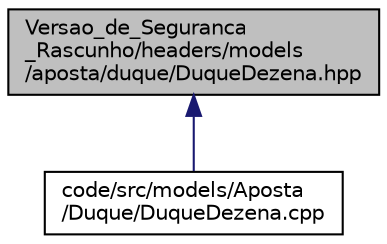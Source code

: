 digraph "Versao_de_Seguranca_Rascunho/headers/models/aposta/duque/DuqueDezena.hpp"
{
 // LATEX_PDF_SIZE
  edge [fontname="Helvetica",fontsize="10",labelfontname="Helvetica",labelfontsize="10"];
  node [fontname="Helvetica",fontsize="10",shape=record];
  Node1 [label="Versao_de_Seguranca\l_Rascunho/headers/models\l/aposta/duque/DuqueDezena.hpp",height=0.2,width=0.4,color="black", fillcolor="grey75", style="filled", fontcolor="black",tooltip=" "];
  Node1 -> Node2 [dir="back",color="midnightblue",fontsize="10",style="solid",fontname="Helvetica"];
  Node2 [label="code/src/models/Aposta\l/Duque/DuqueDezena.cpp",height=0.2,width=0.4,color="black", fillcolor="white", style="filled",URL="$code_2src_2models_2Aposta_2Duque_2DuqueDezena_8cpp.html",tooltip=" "];
}

